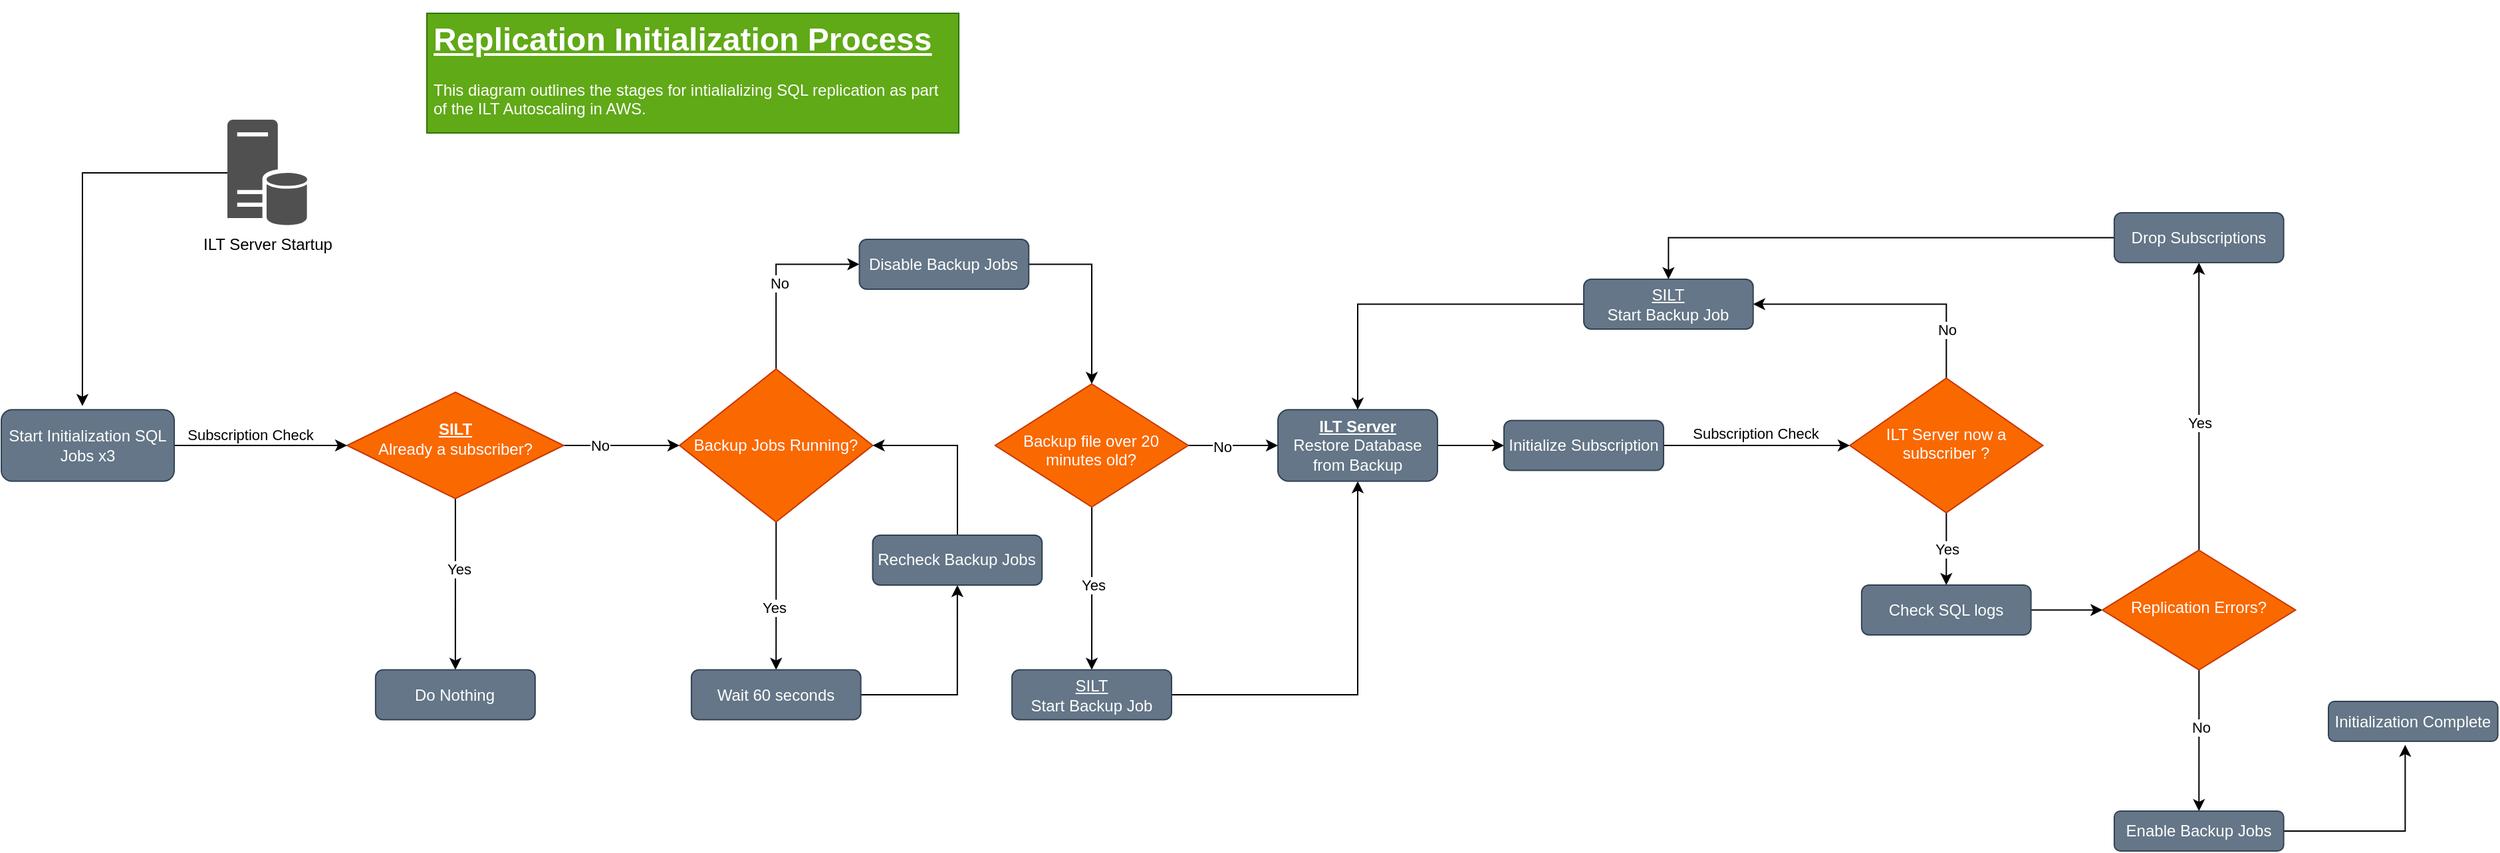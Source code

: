<mxfile version="14.7.6" type="github">
  <diagram id="5O58P88DhOa4JU7mz-Oz" name="Page-1">
    <mxGraphModel dx="1777" dy="1095" grid="1" gridSize="10" guides="0" tooltips="1" connect="1" arrows="1" fold="0" page="0" pageScale="1" pageWidth="827" pageHeight="1169" background="none" math="0" shadow="0">
      <root>
        <mxCell id="0" />
        <mxCell id="1" parent="0" />
        <mxCell id="51" style="edgeStyle=orthogonalEdgeStyle;rounded=0;orthogonalLoop=1;jettySize=auto;html=1;entryX=0.5;entryY=0;entryDx=0;entryDy=0;" parent="1" source="27" target="50" edge="1">
          <mxGeometry relative="1" as="geometry" />
        </mxCell>
        <mxCell id="57" value="Yes" style="edgeLabel;html=1;align=center;verticalAlign=middle;resizable=0;points=[];" parent="51" vertex="1" connectable="0">
          <mxGeometry x="-0.181" y="2" relative="1" as="geometry">
            <mxPoint as="offset" />
          </mxGeometry>
        </mxCell>
        <mxCell id="62" style="edgeStyle=orthogonalEdgeStyle;rounded=0;orthogonalLoop=1;jettySize=auto;html=1;entryX=0;entryY=0.5;entryDx=0;entryDy=0;" parent="1" source="27" target="61" edge="1">
          <mxGeometry relative="1" as="geometry" />
        </mxCell>
        <mxCell id="63" value="No" style="edgeLabel;html=1;align=center;verticalAlign=middle;resizable=0;points=[];" parent="62" vertex="1" connectable="0">
          <mxGeometry x="-0.377" relative="1" as="geometry">
            <mxPoint as="offset" />
          </mxGeometry>
        </mxCell>
        <mxCell id="27" value="&lt;br&gt;&lt;b&gt;&lt;u&gt;SILT&lt;/u&gt;&lt;/b&gt;&lt;br&gt;Already a subscriber?" style="rhombus;whiteSpace=wrap;html=1;shadow=0;dashed=0;verticalAlign=top;strokeColor=#C73500;fillColor=#fa6800;fontColor=#ffffff;" parent="1" vertex="1">
          <mxGeometry x="30" y="205" width="162.86" height="80" as="geometry" />
        </mxCell>
        <mxCell id="49" style="edgeStyle=orthogonalEdgeStyle;rounded=0;orthogonalLoop=1;jettySize=auto;html=1;entryX=0.5;entryY=0;entryDx=0;entryDy=0;" parent="1" source="35" target="48" edge="1">
          <mxGeometry relative="1" as="geometry" />
        </mxCell>
        <mxCell id="52" value="Yes" style="edgeLabel;html=1;align=center;verticalAlign=middle;resizable=0;points=[];" parent="49" vertex="1" connectable="0">
          <mxGeometry x="-0.046" y="1" relative="1" as="geometry">
            <mxPoint as="offset" />
          </mxGeometry>
        </mxCell>
        <mxCell id="54" style="edgeStyle=orthogonalEdgeStyle;rounded=0;orthogonalLoop=1;jettySize=auto;html=1;" parent="1" source="35" target="53" edge="1">
          <mxGeometry relative="1" as="geometry" />
        </mxCell>
        <mxCell id="56" value="No" style="edgeLabel;html=1;align=center;verticalAlign=middle;resizable=0;points=[];" parent="54" vertex="1" connectable="0">
          <mxGeometry x="-0.245" y="-1" relative="1" as="geometry">
            <mxPoint as="offset" />
          </mxGeometry>
        </mxCell>
        <mxCell id="35" value="&lt;br&gt;&lt;br&gt;&lt;div&gt;&lt;span&gt;Backup file over 20 minutes&amp;nbsp;old?&lt;/span&gt;&lt;/div&gt;" style="rhombus;whiteSpace=wrap;html=1;shadow=0;dashed=0;verticalAlign=top;strokeColor=#C73500;fillColor=#fa6800;fontColor=#ffffff;" parent="1" vertex="1">
          <mxGeometry x="517.38" y="198.75" width="145.25" height="92.5" as="geometry" />
        </mxCell>
        <mxCell id="55" style="edgeStyle=orthogonalEdgeStyle;rounded=0;orthogonalLoop=1;jettySize=auto;html=1;entryX=0.5;entryY=1;entryDx=0;entryDy=0;" parent="1" source="48" target="53" edge="1">
          <mxGeometry relative="1" as="geometry" />
        </mxCell>
        <mxCell id="48" value="&lt;u&gt;SILT&lt;/u&gt;&lt;br&gt;Start Backup Job" style="rounded=1;whiteSpace=wrap;html=1;fillColor=#647687;strokeColor=#314354;fontColor=#ffffff;" parent="1" vertex="1">
          <mxGeometry x="530.01" y="413.75" width="120" height="37.5" as="geometry" />
        </mxCell>
        <mxCell id="50" value="Do Nothing" style="rounded=1;whiteSpace=wrap;html=1;fillColor=#647687;strokeColor=#314354;fontColor=#ffffff;" parent="1" vertex="1">
          <mxGeometry x="51.43" y="413.75" width="120" height="37.5" as="geometry" />
        </mxCell>
        <mxCell id="59" value="" style="edgeStyle=orthogonalEdgeStyle;rounded=0;orthogonalLoop=1;jettySize=auto;html=1;" parent="1" source="53" target="58" edge="1">
          <mxGeometry relative="1" as="geometry" />
        </mxCell>
        <mxCell id="53" value="&lt;b&gt;&lt;u&gt;ILT Server&lt;/u&gt;&lt;/b&gt;&lt;br&gt;Restore Database from Backup" style="rounded=1;whiteSpace=wrap;html=1;fillColor=#647687;strokeColor=#314354;fontColor=#ffffff;" parent="1" vertex="1">
          <mxGeometry x="730" y="218.13" width="120" height="53.75" as="geometry" />
        </mxCell>
        <mxCell id="79" style="edgeStyle=orthogonalEdgeStyle;rounded=0;orthogonalLoop=1;jettySize=auto;html=1;entryX=0;entryY=0.5;entryDx=0;entryDy=0;align=center;" parent="1" source="58" target="78" edge="1">
          <mxGeometry relative="1" as="geometry" />
        </mxCell>
        <mxCell id="80" value="Subscription Check" style="edgeLabel;html=1;align=center;verticalAlign=bottom;resizable=0;points=[];" parent="79" vertex="1" connectable="0">
          <mxGeometry x="-0.253" y="-1" relative="1" as="geometry">
            <mxPoint x="16.67" y="-1.06" as="offset" />
          </mxGeometry>
        </mxCell>
        <mxCell id="58" value="Initialize Subscription" style="rounded=1;whiteSpace=wrap;html=1;fillColor=#647687;strokeColor=#314354;fontColor=#ffffff;" parent="1" vertex="1">
          <mxGeometry x="900" y="226.25" width="120" height="37.5" as="geometry" />
        </mxCell>
        <mxCell id="66" style="edgeStyle=orthogonalEdgeStyle;rounded=0;orthogonalLoop=1;jettySize=auto;html=1;labelPosition=center;verticalLabelPosition=middle;align=center;verticalAlign=middle;textDirection=rtl;entryX=0.5;entryY=0;entryDx=0;entryDy=0;" parent="1" source="61" target="64" edge="1">
          <mxGeometry relative="1" as="geometry">
            <mxPoint x="382.625" y="420" as="targetPoint" />
          </mxGeometry>
        </mxCell>
        <mxCell id="67" value="&lt;div style=&quot;text-align: justify&quot;&gt;Yes&lt;/div&gt;" style="edgeLabel;html=1;align=center;verticalAlign=middle;resizable=0;points=[];" parent="66" vertex="1" connectable="0">
          <mxGeometry x="0.162" y="-2" relative="1" as="geometry">
            <mxPoint as="offset" />
          </mxGeometry>
        </mxCell>
        <mxCell id="72" style="edgeStyle=orthogonalEdgeStyle;rounded=0;orthogonalLoop=1;jettySize=auto;html=1;exitX=0.5;exitY=0;exitDx=0;exitDy=0;entryX=0;entryY=0.5;entryDx=0;entryDy=0;" parent="1" source="61" target="87" edge="1">
          <mxGeometry relative="1" as="geometry" />
        </mxCell>
        <mxCell id="75" value="No" style="edgeLabel;html=1;align=center;verticalAlign=middle;resizable=0;points=[];" parent="72" vertex="1" connectable="0">
          <mxGeometry x="-0.084" y="-2" relative="1" as="geometry">
            <mxPoint as="offset" />
          </mxGeometry>
        </mxCell>
        <mxCell id="61" value="&lt;br&gt;&lt;br&gt;&lt;br&gt;Backup Jobs Running?" style="rhombus;whiteSpace=wrap;html=1;shadow=0;dashed=0;verticalAlign=top;strokeColor=#C73500;fillColor=#fa6800;fontColor=#ffffff;" parent="1" vertex="1">
          <mxGeometry x="280" y="187.5" width="145.25" height="115" as="geometry" />
        </mxCell>
        <mxCell id="90" style="edgeStyle=orthogonalEdgeStyle;rounded=0;orthogonalLoop=1;jettySize=auto;html=1;entryX=0.5;entryY=1;entryDx=0;entryDy=0;align=center;" parent="1" source="64" target="89" edge="1">
          <mxGeometry relative="1" as="geometry" />
        </mxCell>
        <mxCell id="64" value="Wait 60 seconds" style="rounded=1;whiteSpace=wrap;html=1;fillColor=#647687;strokeColor=#314354;fontColor=#ffffff;" parent="1" vertex="1">
          <mxGeometry x="288.94" y="413.75" width="127.38" height="37.5" as="geometry" />
        </mxCell>
        <mxCell id="83" style="edgeStyle=orthogonalEdgeStyle;rounded=0;orthogonalLoop=1;jettySize=auto;html=1;entryX=0.5;entryY=0;entryDx=0;entryDy=0;align=center;" parent="1" source="78" target="81" edge="1">
          <mxGeometry relative="1" as="geometry" />
        </mxCell>
        <mxCell id="94" value="Yes" style="edgeLabel;html=1;align=center;verticalAlign=middle;resizable=0;points=[];" parent="83" vertex="1" connectable="0">
          <mxGeometry x="0.004" relative="1" as="geometry">
            <mxPoint as="offset" />
          </mxGeometry>
        </mxCell>
        <mxCell id="98" style="edgeStyle=orthogonalEdgeStyle;rounded=0;orthogonalLoop=1;jettySize=auto;html=1;entryX=1;entryY=0.5;entryDx=0;entryDy=0;align=center;" parent="1" source="78" target="95" edge="1">
          <mxGeometry relative="1" as="geometry">
            <Array as="points">
              <mxPoint x="1233" y="139" />
            </Array>
          </mxGeometry>
        </mxCell>
        <mxCell id="99" value="No" style="edgeLabel;html=1;align=center;verticalAlign=middle;resizable=0;points=[];" parent="98" vertex="1" connectable="0">
          <mxGeometry x="-0.63" relative="1" as="geometry">
            <mxPoint as="offset" />
          </mxGeometry>
        </mxCell>
        <mxCell id="78" value="&lt;br&gt;&lt;br&gt;ILT Server now a subscriber ?" style="rhombus;whiteSpace=wrap;html=1;shadow=0;dashed=0;verticalAlign=top;strokeColor=#C73500;fillColor=#fa6800;fontColor=#ffffff;" parent="1" vertex="1">
          <mxGeometry x="1160" y="194.38" width="145.25" height="101.25" as="geometry" />
        </mxCell>
        <mxCell id="102" style="edgeStyle=orthogonalEdgeStyle;rounded=0;orthogonalLoop=1;jettySize=auto;html=1;align=center;" parent="1" source="81" target="101" edge="1">
          <mxGeometry relative="1" as="geometry" />
        </mxCell>
        <mxCell id="81" value="Check SQL logs" style="rounded=1;whiteSpace=wrap;html=1;fillColor=#647687;strokeColor=#314354;fontColor=#ffffff;" parent="1" vertex="1">
          <mxGeometry x="1168.94" y="350" width="127.37" height="37.5" as="geometry" />
        </mxCell>
        <mxCell id="82" value="Initialization Complete" style="rounded=1;whiteSpace=wrap;html=1;fillColor=#647687;strokeColor=#314354;fontColor=#ffffff;" parent="1" vertex="1">
          <mxGeometry x="1520" y="437.5" width="127.37" height="30" as="geometry" />
        </mxCell>
        <mxCell id="92" style="edgeStyle=orthogonalEdgeStyle;rounded=0;orthogonalLoop=1;jettySize=auto;html=1;entryX=0;entryY=0.5;entryDx=0;entryDy=0;align=center;" parent="1" source="85" target="27" edge="1">
          <mxGeometry relative="1" as="geometry" />
        </mxCell>
        <mxCell id="112" value="Subscription Check" style="edgeLabel;html=1;align=center;verticalAlign=bottom;resizable=0;points=[];" parent="92" vertex="1" connectable="0">
          <mxGeometry x="-0.13" relative="1" as="geometry">
            <mxPoint as="offset" />
          </mxGeometry>
        </mxCell>
        <mxCell id="85" value="Start Initialization SQL Jobs x3" style="rounded=1;whiteSpace=wrap;html=1;fillColor=#647687;strokeColor=#314354;fontColor=#ffffff;" parent="1" vertex="1">
          <mxGeometry x="-230" y="218.13" width="130" height="53.75" as="geometry" />
        </mxCell>
        <mxCell id="88" style="edgeStyle=orthogonalEdgeStyle;rounded=0;orthogonalLoop=1;jettySize=auto;html=1;entryX=0.5;entryY=0;entryDx=0;entryDy=0;align=center;exitX=1;exitY=0.5;exitDx=0;exitDy=0;" parent="1" source="87" target="35" edge="1">
          <mxGeometry relative="1" as="geometry" />
        </mxCell>
        <mxCell id="87" value="Disable Backup Jobs" style="rounded=1;whiteSpace=wrap;html=1;fillColor=#647687;strokeColor=#314354;fontColor=#ffffff;" parent="1" vertex="1">
          <mxGeometry x="415.25" y="90" width="127.37" height="37.5" as="geometry" />
        </mxCell>
        <mxCell id="91" style="edgeStyle=orthogonalEdgeStyle;rounded=0;orthogonalLoop=1;jettySize=auto;html=1;entryX=1;entryY=0.5;entryDx=0;entryDy=0;align=center;" parent="1" source="89" target="61" edge="1">
          <mxGeometry relative="1" as="geometry" />
        </mxCell>
        <mxCell id="89" value="Recheck Backup Jobs" style="rounded=1;whiteSpace=wrap;html=1;fillColor=#647687;strokeColor=#314354;fontColor=#ffffff;" parent="1" vertex="1">
          <mxGeometry x="425.25" y="312.5" width="127.38" height="37.5" as="geometry" />
        </mxCell>
        <mxCell id="100" style="edgeStyle=orthogonalEdgeStyle;rounded=0;orthogonalLoop=1;jettySize=auto;html=1;entryX=0.5;entryY=0;entryDx=0;entryDy=0;align=center;" parent="1" source="95" target="53" edge="1">
          <mxGeometry relative="1" as="geometry" />
        </mxCell>
        <mxCell id="95" value="&lt;u&gt;SILT&lt;/u&gt;&lt;br&gt;Start Backup Job" style="rounded=1;whiteSpace=wrap;html=1;fillColor=#647687;strokeColor=#314354;fontColor=#ffffff;" parent="1" vertex="1">
          <mxGeometry x="960" y="120" width="127.37" height="37.5" as="geometry" />
        </mxCell>
        <mxCell id="103" style="edgeStyle=orthogonalEdgeStyle;rounded=0;orthogonalLoop=1;jettySize=auto;html=1;entryX=0.5;entryY=0;entryDx=0;entryDy=0;align=center;" parent="1" source="101" target="110" edge="1">
          <mxGeometry relative="1" as="geometry" />
        </mxCell>
        <mxCell id="104" value="No" style="edgeLabel;html=1;align=center;verticalAlign=middle;resizable=0;points=[];" parent="103" vertex="1" connectable="0">
          <mxGeometry x="-0.18" y="1" relative="1" as="geometry">
            <mxPoint as="offset" />
          </mxGeometry>
        </mxCell>
        <mxCell id="106" style="edgeStyle=orthogonalEdgeStyle;rounded=0;orthogonalLoop=1;jettySize=auto;html=1;align=center;" parent="1" source="101" target="105" edge="1">
          <mxGeometry relative="1" as="geometry" />
        </mxCell>
        <mxCell id="108" value="Yes" style="edgeLabel;html=1;align=center;verticalAlign=middle;resizable=0;points=[];" parent="106" vertex="1" connectable="0">
          <mxGeometry x="-0.108" relative="1" as="geometry">
            <mxPoint as="offset" />
          </mxGeometry>
        </mxCell>
        <mxCell id="101" value="&lt;br&gt;&lt;br&gt;Replication Errors?" style="rhombus;whiteSpace=wrap;html=1;shadow=0;dashed=0;verticalAlign=top;strokeColor=#C73500;fillColor=#fa6800;fontColor=#ffffff;" parent="1" vertex="1">
          <mxGeometry x="1350" y="323.75" width="145.25" height="90" as="geometry" />
        </mxCell>
        <mxCell id="107" style="edgeStyle=orthogonalEdgeStyle;rounded=0;orthogonalLoop=1;jettySize=auto;html=1;entryX=0.5;entryY=0;entryDx=0;entryDy=0;align=center;" parent="1" source="105" target="95" edge="1">
          <mxGeometry relative="1" as="geometry" />
        </mxCell>
        <mxCell id="105" value="Drop Subscriptions" style="rounded=1;whiteSpace=wrap;html=1;fillColor=#647687;strokeColor=#314354;fontColor=#ffffff;" parent="1" vertex="1">
          <mxGeometry x="1358.94" y="70" width="127.37" height="37.5" as="geometry" />
        </mxCell>
        <mxCell id="111" style="edgeStyle=orthogonalEdgeStyle;rounded=0;orthogonalLoop=1;jettySize=auto;html=1;entryX=0.453;entryY=1.089;entryDx=0;entryDy=0;entryPerimeter=0;align=center;" parent="1" source="110" target="82" edge="1">
          <mxGeometry relative="1" as="geometry" />
        </mxCell>
        <mxCell id="110" value="Enable Backup Jobs" style="rounded=1;whiteSpace=wrap;html=1;fillColor=#647687;strokeColor=#314354;fontColor=#ffffff;" parent="1" vertex="1">
          <mxGeometry x="1358.94" y="520" width="127.37" height="30" as="geometry" />
        </mxCell>
        <mxCell id="114" style="edgeStyle=orthogonalEdgeStyle;rounded=0;orthogonalLoop=1;jettySize=auto;html=1;entryX=0.469;entryY=-0.052;entryDx=0;entryDy=0;entryPerimeter=0;" parent="1" source="113" target="85" edge="1">
          <mxGeometry relative="1" as="geometry" />
        </mxCell>
        <mxCell id="113" value="ILT Server Startup&lt;br&gt;" style="shadow=0;dashed=0;html=1;strokeColor=none;fillColor=#505050;labelPosition=center;verticalLabelPosition=bottom;verticalAlign=top;outlineConnect=0;align=center;shape=mxgraph.office.databases.database_server;" parent="1" vertex="1">
          <mxGeometry x="-60" width="60" height="80" as="geometry" />
        </mxCell>
        <mxCell id="115" value="&lt;h1&gt;&lt;u&gt;Replication Initialization Process&lt;/u&gt;&lt;/h1&gt;&lt;div&gt;This diagram outlines the stages for intialializing SQL replication as part of the ILT Autoscaling in AWS.&lt;/div&gt;" style="text;html=1;fillColor=#60a917;spacing=5;spacingTop=-20;whiteSpace=wrap;overflow=hidden;rounded=0;strokeColor=#2D7600;fontColor=#ffffff;" parent="1" vertex="1">
          <mxGeometry x="90" y="-80" width="400" height="90" as="geometry" />
        </mxCell>
      </root>
    </mxGraphModel>
  </diagram>
</mxfile>
